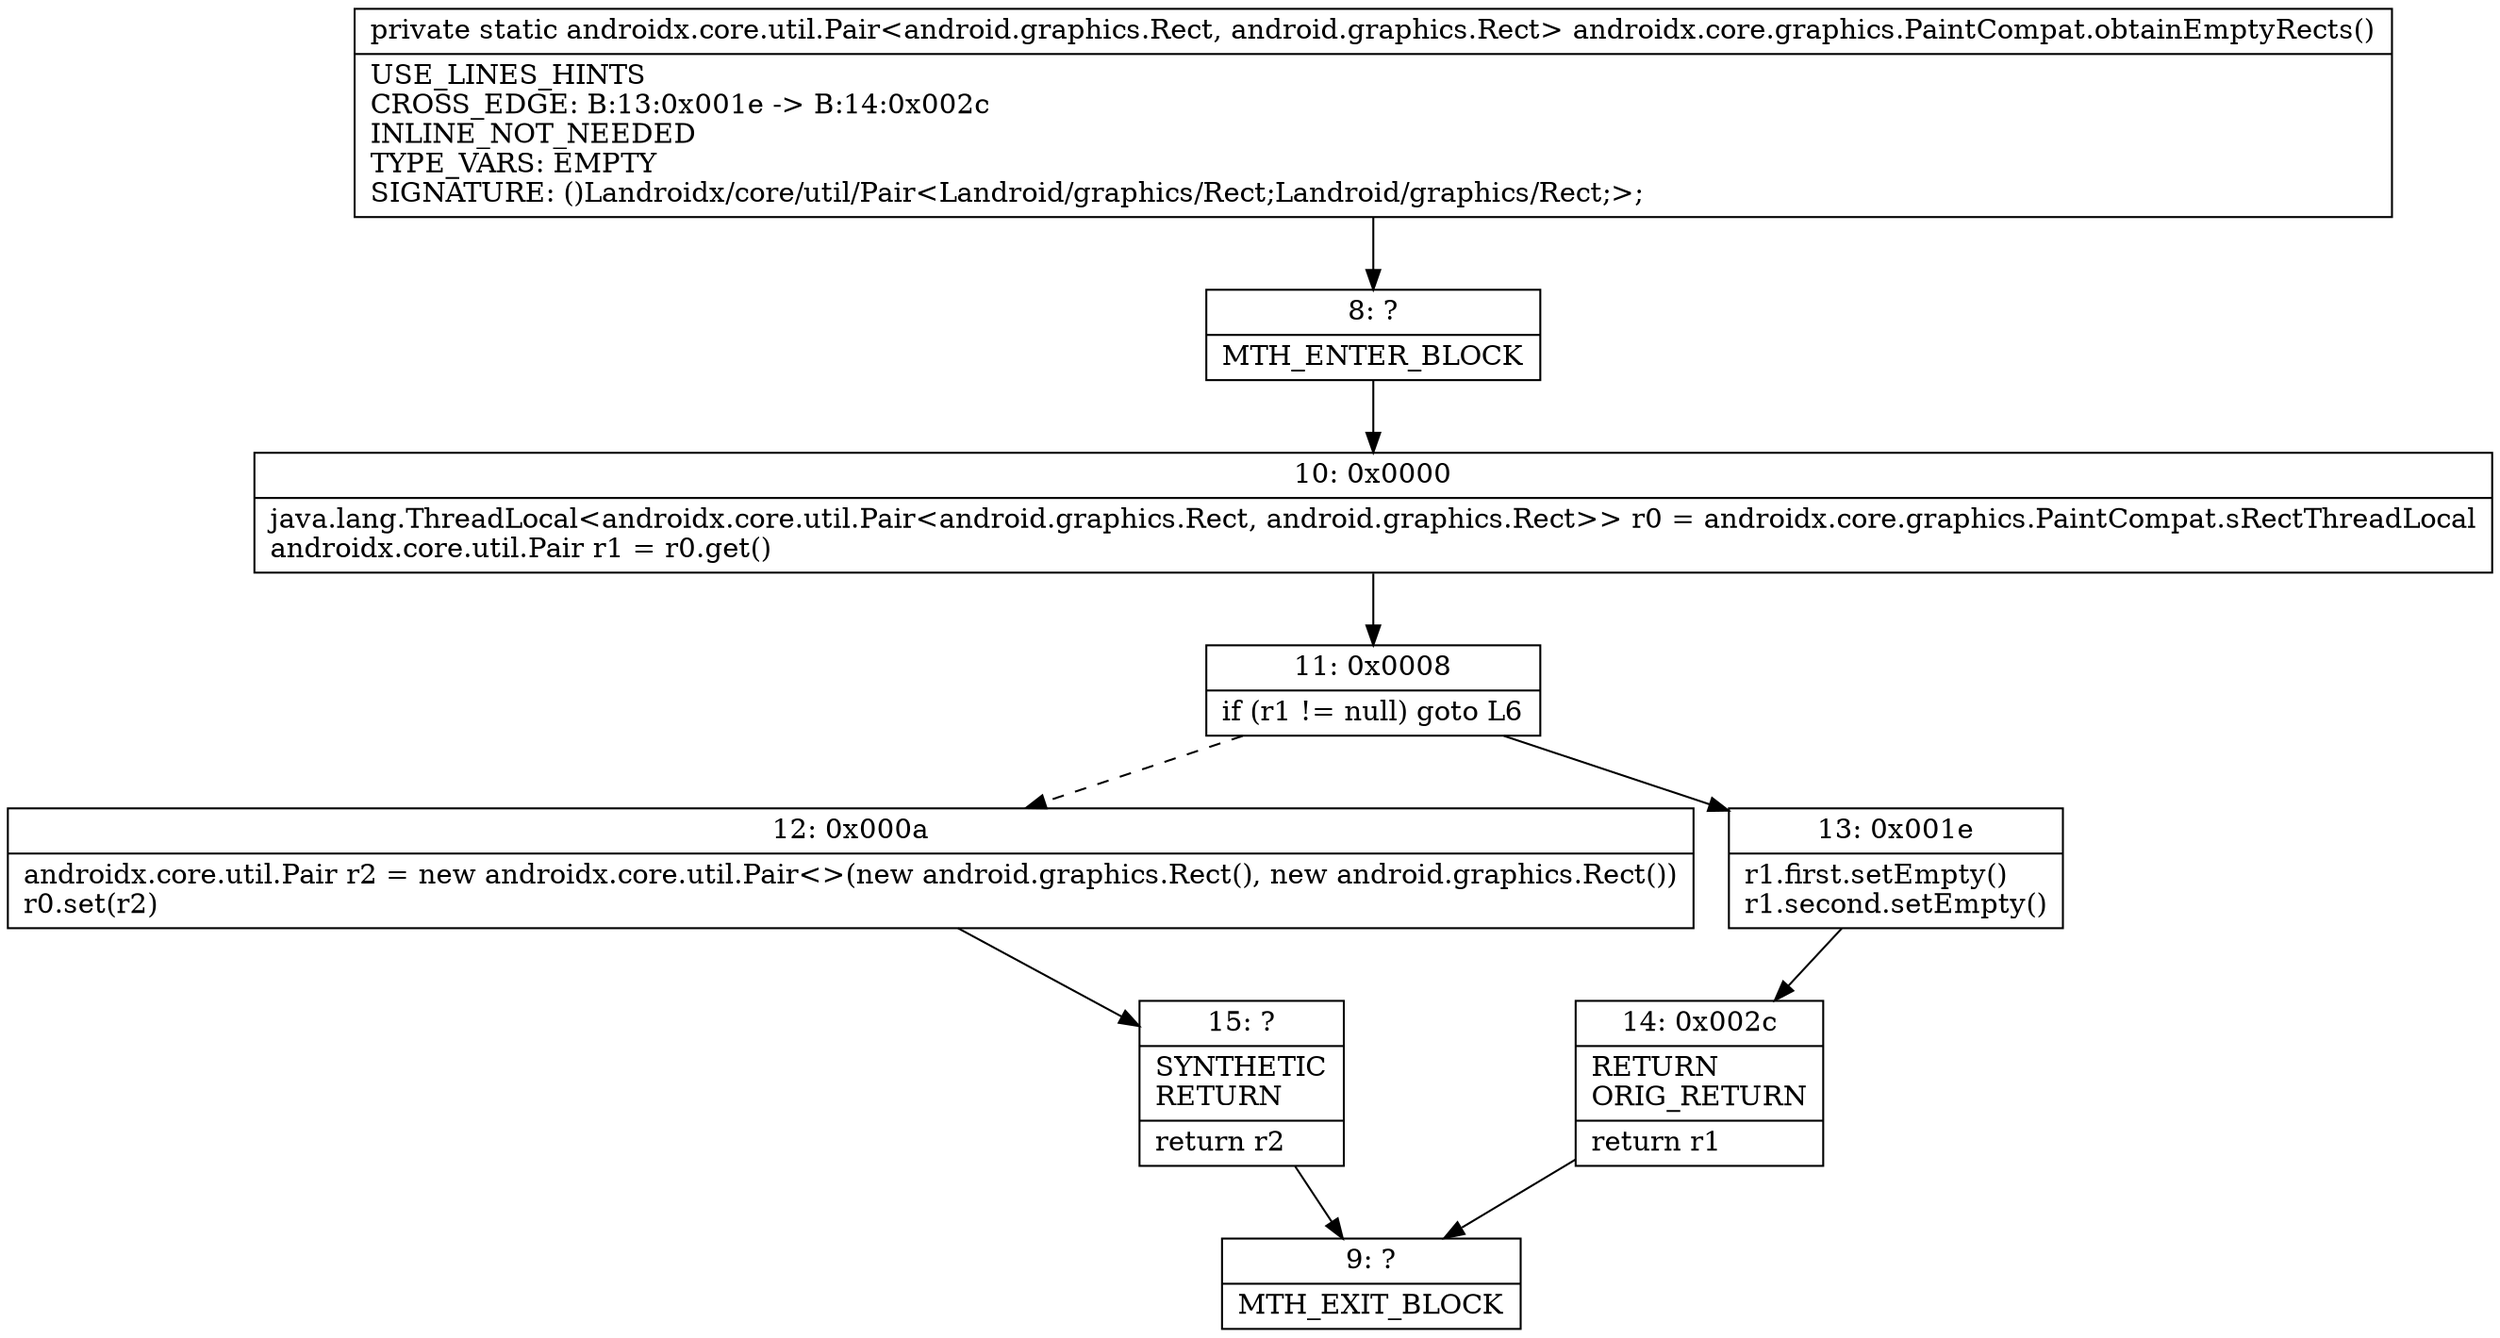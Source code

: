 digraph "CFG forandroidx.core.graphics.PaintCompat.obtainEmptyRects()Landroidx\/core\/util\/Pair;" {
Node_8 [shape=record,label="{8\:\ ?|MTH_ENTER_BLOCK\l}"];
Node_10 [shape=record,label="{10\:\ 0x0000|java.lang.ThreadLocal\<androidx.core.util.Pair\<android.graphics.Rect, android.graphics.Rect\>\> r0 = androidx.core.graphics.PaintCompat.sRectThreadLocal\landroidx.core.util.Pair r1 = r0.get()\l}"];
Node_11 [shape=record,label="{11\:\ 0x0008|if (r1 != null) goto L6\l}"];
Node_12 [shape=record,label="{12\:\ 0x000a|androidx.core.util.Pair r2 = new androidx.core.util.Pair\<\>(new android.graphics.Rect(), new android.graphics.Rect())\lr0.set(r2)\l}"];
Node_15 [shape=record,label="{15\:\ ?|SYNTHETIC\lRETURN\l|return r2\l}"];
Node_9 [shape=record,label="{9\:\ ?|MTH_EXIT_BLOCK\l}"];
Node_13 [shape=record,label="{13\:\ 0x001e|r1.first.setEmpty()\lr1.second.setEmpty()\l}"];
Node_14 [shape=record,label="{14\:\ 0x002c|RETURN\lORIG_RETURN\l|return r1\l}"];
MethodNode[shape=record,label="{private static androidx.core.util.Pair\<android.graphics.Rect, android.graphics.Rect\> androidx.core.graphics.PaintCompat.obtainEmptyRects()  | USE_LINES_HINTS\lCROSS_EDGE: B:13:0x001e \-\> B:14:0x002c\lINLINE_NOT_NEEDED\lTYPE_VARS: EMPTY\lSIGNATURE: ()Landroidx\/core\/util\/Pair\<Landroid\/graphics\/Rect;Landroid\/graphics\/Rect;\>;\l}"];
MethodNode -> Node_8;Node_8 -> Node_10;
Node_10 -> Node_11;
Node_11 -> Node_12[style=dashed];
Node_11 -> Node_13;
Node_12 -> Node_15;
Node_15 -> Node_9;
Node_13 -> Node_14;
Node_14 -> Node_9;
}

